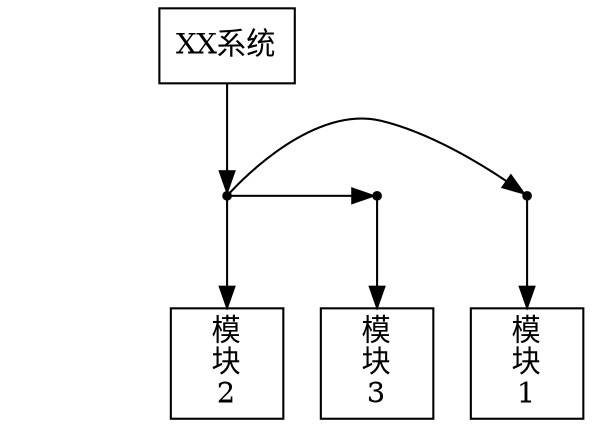 digraph {
{ node[style="invis"]; edge[style=invis]; l1; l2; l3; l1 -> l2 -> l3 }
{ rank=min;l1;a[label="XX系统",shape=box]; }
{ rank=same;l2;node[shape=point];l2; b1; c1; d1;}
{ rank=max; l3; node[shape=box];b[label="模\n块\n1"];c[label="模\n块\n2"];d[label="模\n块\n3"] }
edge[weight=10]
a -> c1;
c1 -> c;
b1 -> b;
d1 -> d;
edge[weight=2]
c1 -> b1;
c1 -> d1;
}
